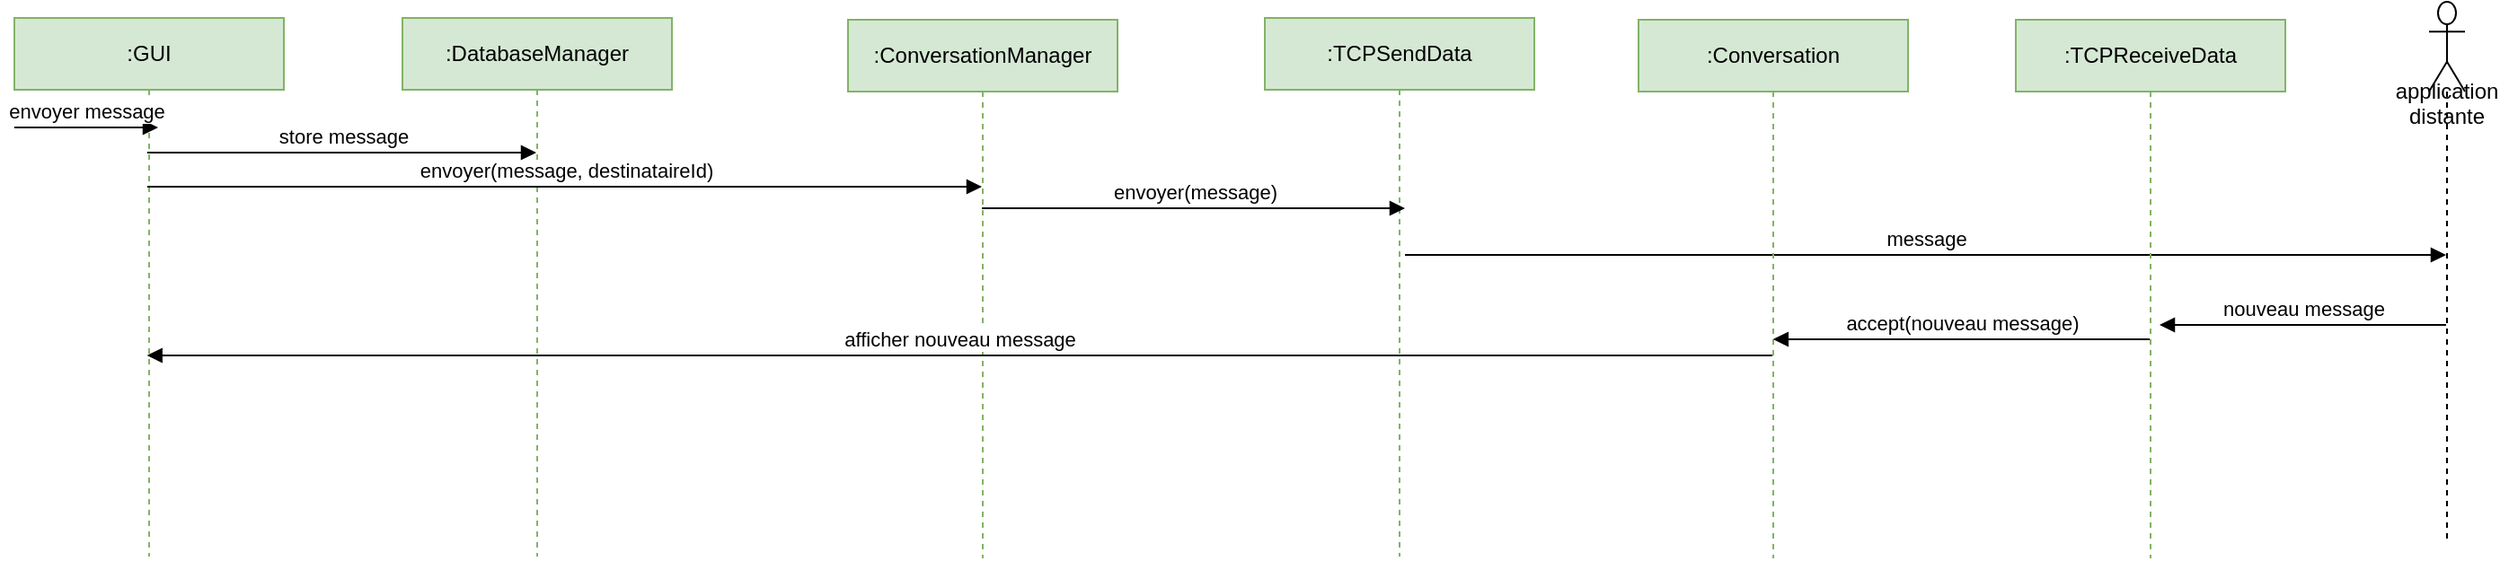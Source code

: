 <mxfile version="20.8.5" type="github">
  <diagram id="PeKNQcxxsQN9YZh8EmBP" name="Página-1">
    <mxGraphModel dx="2591" dy="876" grid="1" gridSize="10" guides="1" tooltips="1" connect="1" arrows="1" fold="1" page="1" pageScale="1" pageWidth="827" pageHeight="1169" math="0" shadow="0">
      <root>
        <mxCell id="0" />
        <mxCell id="1" parent="0" />
        <mxCell id="16ut8N1Heg0-D1GM9Q2u-1" value=":ConversationManager" style="shape=umlLifeline;perimeter=lifelinePerimeter;whiteSpace=wrap;html=1;container=1;collapsible=0;recursiveResize=0;outlineConnect=0;fillColor=#d5e8d4;strokeColor=#82b366;" vertex="1" parent="1">
          <mxGeometry x="110" y="50" width="150" height="300" as="geometry" />
        </mxCell>
        <mxCell id="16ut8N1Heg0-D1GM9Q2u-3" value=":TCPSendData" style="shape=umlLifeline;perimeter=lifelinePerimeter;whiteSpace=wrap;html=1;container=1;collapsible=0;recursiveResize=0;outlineConnect=0;fillColor=#d5e8d4;strokeColor=#82b366;" vertex="1" parent="1">
          <mxGeometry x="342" y="49" width="150" height="300" as="geometry" />
        </mxCell>
        <mxCell id="16ut8N1Heg0-D1GM9Q2u-5" value="envoyer(message)" style="html=1;verticalAlign=bottom;endArrow=block;rounded=0;" edge="1" parent="1">
          <mxGeometry width="80" relative="1" as="geometry">
            <mxPoint x="184.5" y="155" as="sourcePoint" />
            <mxPoint x="420" y="155" as="targetPoint" />
          </mxGeometry>
        </mxCell>
        <mxCell id="16ut8N1Heg0-D1GM9Q2u-6" value="application distante" style="shape=umlLifeline;participant=umlActor;perimeter=lifelinePerimeter;whiteSpace=wrap;html=1;container=1;collapsible=0;recursiveResize=0;verticalAlign=top;spacingTop=36;outlineConnect=0;size=50;" vertex="1" parent="1">
          <mxGeometry x="990" y="40" width="20" height="300" as="geometry" />
        </mxCell>
        <mxCell id="16ut8N1Heg0-D1GM9Q2u-7" value="message" style="html=1;verticalAlign=bottom;endArrow=block;rounded=0;" edge="1" parent="1">
          <mxGeometry width="80" relative="1" as="geometry">
            <mxPoint x="420" y="181" as="sourcePoint" />
            <mxPoint x="999.5" y="181" as="targetPoint" />
          </mxGeometry>
        </mxCell>
        <mxCell id="16ut8N1Heg0-D1GM9Q2u-8" value=":TCPReceiveData" style="shape=umlLifeline;perimeter=lifelinePerimeter;whiteSpace=wrap;html=1;container=1;collapsible=0;recursiveResize=0;outlineConnect=0;fillColor=#d5e8d4;strokeColor=#82b366;" vertex="1" parent="1">
          <mxGeometry x="760" y="50" width="150" height="300" as="geometry" />
        </mxCell>
        <mxCell id="16ut8N1Heg0-D1GM9Q2u-9" value="nouveau message" style="html=1;verticalAlign=bottom;endArrow=block;rounded=0;" edge="1" parent="1" source="16ut8N1Heg0-D1GM9Q2u-6">
          <mxGeometry width="80" relative="1" as="geometry">
            <mxPoint x="560" y="220" as="sourcePoint" />
            <mxPoint x="840" y="220" as="targetPoint" />
          </mxGeometry>
        </mxCell>
        <mxCell id="16ut8N1Heg0-D1GM9Q2u-10" value=":GUI" style="shape=umlLifeline;perimeter=lifelinePerimeter;whiteSpace=wrap;html=1;container=1;collapsible=0;recursiveResize=0;outlineConnect=0;fillColor=#d5e8d4;strokeColor=#82b366;" vertex="1" parent="1">
          <mxGeometry x="-354" y="49" width="150" height="300" as="geometry" />
        </mxCell>
        <mxCell id="16ut8N1Heg0-D1GM9Q2u-12" value="envoyer message" style="html=1;verticalAlign=bottom;endArrow=block;rounded=0;" edge="1" parent="16ut8N1Heg0-D1GM9Q2u-10">
          <mxGeometry width="80" relative="1" as="geometry">
            <mxPoint y="61" as="sourcePoint" />
            <mxPoint x="80" y="61" as="targetPoint" />
          </mxGeometry>
        </mxCell>
        <mxCell id="16ut8N1Heg0-D1GM9Q2u-11" value=":DatabaseManager" style="shape=umlLifeline;perimeter=lifelinePerimeter;whiteSpace=wrap;html=1;container=1;collapsible=0;recursiveResize=0;outlineConnect=0;fillColor=#d5e8d4;strokeColor=#82b366;" vertex="1" parent="1">
          <mxGeometry x="-138" y="49" width="150" height="300" as="geometry" />
        </mxCell>
        <mxCell id="16ut8N1Heg0-D1GM9Q2u-15" value="envoyer(message, destinataireId)" style="html=1;verticalAlign=bottom;endArrow=block;rounded=0;" edge="1" parent="16ut8N1Heg0-D1GM9Q2u-11">
          <mxGeometry width="80" relative="1" as="geometry">
            <mxPoint x="-142" y="94" as="sourcePoint" />
            <mxPoint x="322.5" y="94" as="targetPoint" />
          </mxGeometry>
        </mxCell>
        <mxCell id="16ut8N1Heg0-D1GM9Q2u-13" value="store message" style="html=1;verticalAlign=bottom;endArrow=block;rounded=0;" edge="1" parent="1">
          <mxGeometry width="80" relative="1" as="geometry">
            <mxPoint x="-280" y="124" as="sourcePoint" />
            <mxPoint x="-63.5" y="124" as="targetPoint" />
          </mxGeometry>
        </mxCell>
        <mxCell id="16ut8N1Heg0-D1GM9Q2u-16" value=":Conversation" style="shape=umlLifeline;perimeter=lifelinePerimeter;whiteSpace=wrap;html=1;container=1;collapsible=0;recursiveResize=0;outlineConnect=0;fillColor=#d5e8d4;strokeColor=#82b366;" vertex="1" parent="1">
          <mxGeometry x="550" y="50" width="150" height="300" as="geometry" />
        </mxCell>
        <mxCell id="16ut8N1Heg0-D1GM9Q2u-17" value="accept(nouveau message)" style="html=1;verticalAlign=bottom;endArrow=block;rounded=0;" edge="1" parent="1">
          <mxGeometry width="80" relative="1" as="geometry">
            <mxPoint x="834.5" y="228" as="sourcePoint" />
            <mxPoint x="624.912" y="228" as="targetPoint" />
          </mxGeometry>
        </mxCell>
        <mxCell id="16ut8N1Heg0-D1GM9Q2u-18" value="afficher nouveau message" style="html=1;verticalAlign=bottom;endArrow=block;rounded=0;" edge="1" parent="1">
          <mxGeometry width="80" relative="1" as="geometry">
            <mxPoint x="624.5" y="237.0" as="sourcePoint" />
            <mxPoint x="-280.167" y="237.0" as="targetPoint" />
          </mxGeometry>
        </mxCell>
      </root>
    </mxGraphModel>
  </diagram>
</mxfile>

